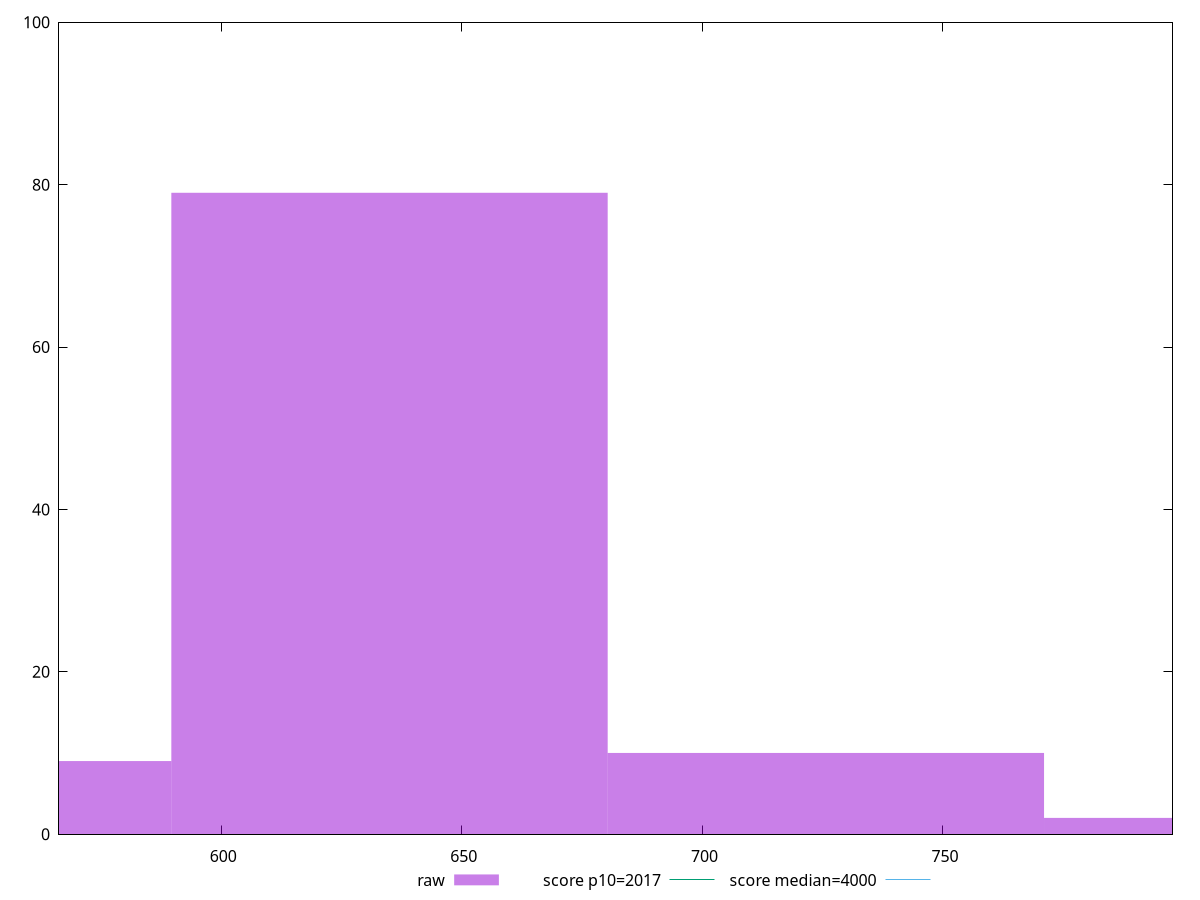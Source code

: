 reset

$raw <<EOF
725.6706531329235 10
634.961821491308 79
816.3794847745389 2
544.2529898496925 9
EOF

set key outside below
set boxwidth 90.70883164161543
set xrange [566.2560000000005:797.7280000000011]
set yrange [0:100]
set trange [0:100]
set style fill transparent solid 0.5 noborder

set parametric
set terminal svg size 640, 490 enhanced background rgb 'white'
set output "report_00026_2021-02-22T21:38:55.199Z/mainthread-work-breakdown/samples/pages+cached+noadtech/raw/histogram.svg"

plot $raw title "raw" with boxes, \
     2017,t title "score p10=2017", \
     4000,t title "score median=4000"

reset
